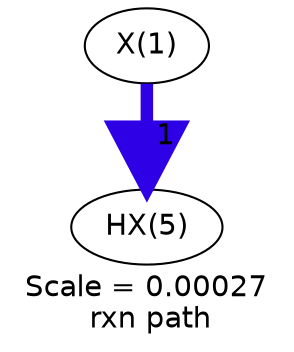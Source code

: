 digraph reaction_paths {
center=1;
s50 -> s51[fontname="Helvetica", style="setlinewidth(6)", arrowsize=3, color="0.7, 1.5, 0.9"
, label=" 1"];
s50 [ fontname="Helvetica", label="X(1)"];
s51 [ fontname="Helvetica", label="HX(5)"];
 label = "Scale = 0.00027\l rxn path";
 fontname = "Helvetica";
}

